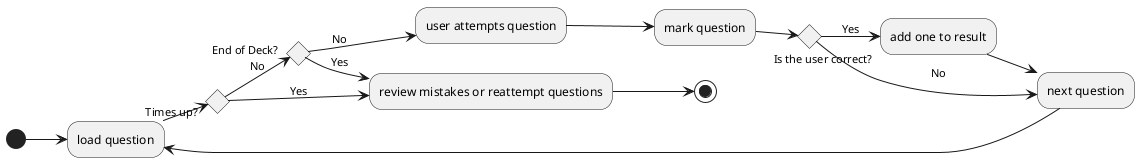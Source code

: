 @startuml
left to right direction
(*) --> "load question"
If "Times up?" then
--> [No] If "End of Deck?" then
--> [No] "user attempts question"
--> "mark question"
If "Is the user correct?" then
--> [Yes] "add one to result"
--> "next question"
--> "load question"
else
--> [No] "next question"
Endif
else
--> [Yes] "review mistakes or reattempt questions"
Endif
else
--> [Yes] "review mistakes or reattempt questions"
-->(*)
@enduml
